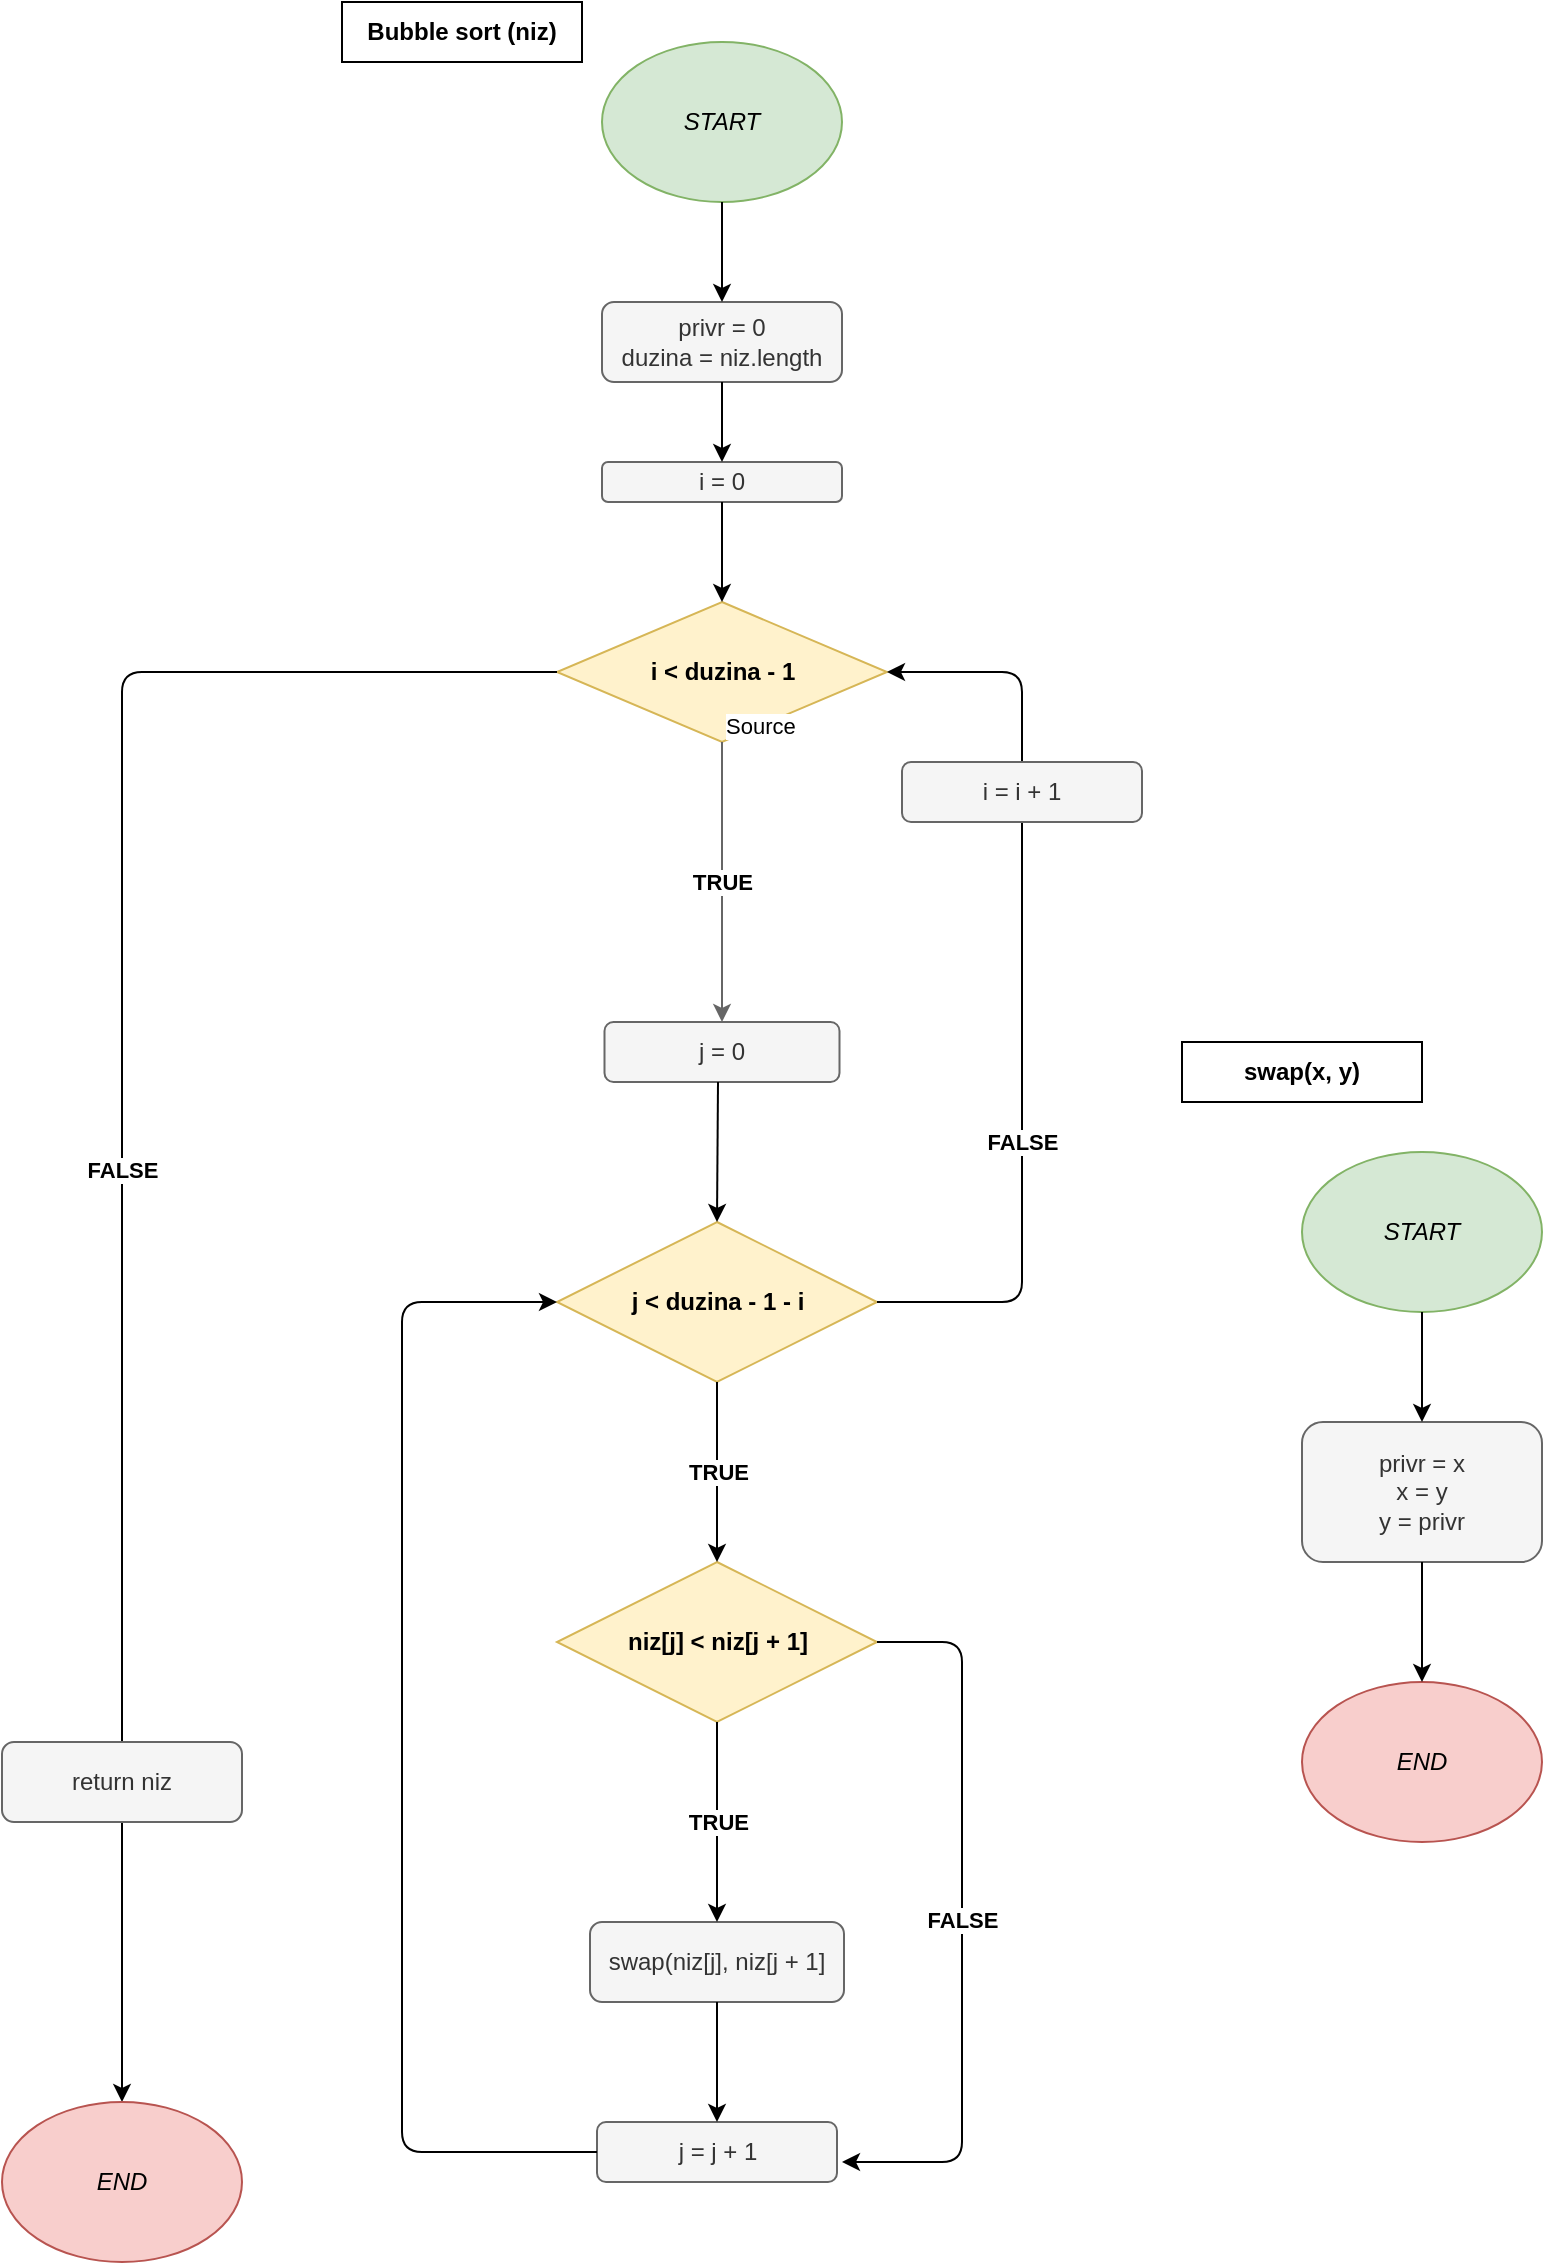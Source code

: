 <mxfile version="13.8.9-1" type="device"><diagram id="Lc5Jzw0h8lblAR60LdrV" name="Page-1"><mxGraphModel dx="1221" dy="645" grid="1" gridSize="10" guides="1" tooltips="1" connect="1" arrows="1" fold="1" page="1" pageScale="1" pageWidth="827" pageHeight="1169" math="0" shadow="0"><root><mxCell id="0"/><mxCell id="1" parent="0"/><mxCell id="ic52s_QcRB8-T7W53zHC-1" value="&lt;i&gt;START&lt;/i&gt;" style="ellipse;whiteSpace=wrap;html=1;fillColor=#d5e8d4;strokeColor=#82b366;" parent="1" vertex="1"><mxGeometry x="340" y="30" width="120" height="80" as="geometry"/></mxCell><mxCell id="ic52s_QcRB8-T7W53zHC-3" value="privr = 0&lt;br&gt;duzina = niz.length" style="rounded=1;whiteSpace=wrap;html=1;fillColor=#f5f5f5;strokeColor=#666666;fontColor=#333333;" parent="1" vertex="1"><mxGeometry x="340" y="160" width="120" height="40" as="geometry"/></mxCell><mxCell id="ic52s_QcRB8-T7W53zHC-4" value="i = 0" style="rounded=1;whiteSpace=wrap;html=1;fillColor=#f5f5f5;strokeColor=#666666;fontColor=#333333;" parent="1" vertex="1"><mxGeometry x="340" y="240" width="120" height="20" as="geometry"/></mxCell><mxCell id="ic52s_QcRB8-T7W53zHC-5" value="&lt;b&gt;i &amp;lt; duzina - 1&lt;/b&gt;" style="rhombus;whiteSpace=wrap;html=1;fillColor=#fff2cc;strokeColor=#d6b656;" parent="1" vertex="1"><mxGeometry x="317.5" y="310" width="165" height="70" as="geometry"/></mxCell><mxCell id="ic52s_QcRB8-T7W53zHC-6" value="j = 0" style="rounded=1;whiteSpace=wrap;html=1;fillColor=#f5f5f5;strokeColor=#666666;fontColor=#333333;" parent="1" vertex="1"><mxGeometry x="341.25" y="520" width="117.5" height="30" as="geometry"/></mxCell><mxCell id="ic52s_QcRB8-T7W53zHC-7" value="&lt;b&gt;j &amp;lt; duzina - 1 - i&lt;/b&gt;" style="rhombus;whiteSpace=wrap;html=1;fillColor=#fff2cc;strokeColor=#d6b656;" parent="1" vertex="1"><mxGeometry x="317.5" y="620" width="160" height="80" as="geometry"/></mxCell><mxCell id="ic52s_QcRB8-T7W53zHC-8" value="&lt;b&gt;niz[j] &amp;lt; niz[j + 1]&lt;/b&gt;" style="rhombus;whiteSpace=wrap;html=1;fillColor=#fff2cc;strokeColor=#d6b656;" parent="1" vertex="1"><mxGeometry x="317.5" y="790" width="160" height="80" as="geometry"/></mxCell><mxCell id="ic52s_QcRB8-T7W53zHC-9" value="swap(niz[j], niz[j + 1]" style="rounded=1;whiteSpace=wrap;html=1;fillColor=#f5f5f5;strokeColor=#666666;fontColor=#333333;" parent="1" vertex="1"><mxGeometry x="334" y="970" width="127" height="40" as="geometry"/></mxCell><mxCell id="ic52s_QcRB8-T7W53zHC-11" value="" style="endArrow=classic;html=1;exitX=0;exitY=0.5;exitDx=0;exitDy=0;entryX=0.5;entryY=0;entryDx=0;entryDy=0;" parent="1" source="ic52s_QcRB8-T7W53zHC-5" target="ic52s_QcRB8-T7W53zHC-24" edge="1"><mxGeometry relative="1" as="geometry"><mxPoint x="290" y="259.5" as="sourcePoint"/><mxPoint x="550" y="600" as="targetPoint"/><Array as="points"><mxPoint x="100" y="345"/></Array></mxGeometry></mxCell><mxCell id="ic52s_QcRB8-T7W53zHC-12" value="&lt;b&gt;FALSE&lt;/b&gt;" style="edgeLabel;resizable=0;html=1;align=center;verticalAlign=middle;" parent="ic52s_QcRB8-T7W53zHC-11" connectable="0" vertex="1"><mxGeometry relative="1" as="geometry"/></mxCell><mxCell id="ic52s_QcRB8-T7W53zHC-24" value="&lt;i&gt;END&lt;/i&gt;" style="ellipse;whiteSpace=wrap;html=1;fillColor=#f8cecc;strokeColor=#b85450;" parent="1" vertex="1"><mxGeometry x="40" y="1060" width="120" height="80" as="geometry"/></mxCell><mxCell id="ic52s_QcRB8-T7W53zHC-25" value="j = j + 1" style="rounded=1;whiteSpace=wrap;html=1;fillColor=#f5f5f5;strokeColor=#666666;fontColor=#333333;" parent="1" vertex="1"><mxGeometry x="337.5" y="1070" width="120" height="30" as="geometry"/></mxCell><mxCell id="sDl9jaJseTCpmU5DqheZ-1" value="" style="endArrow=classic;html=1;exitX=0.5;exitY=1;exitDx=0;exitDy=0;entryX=0.5;entryY=0;entryDx=0;entryDy=0;" parent="1" source="ic52s_QcRB8-T7W53zHC-1" target="ic52s_QcRB8-T7W53zHC-3" edge="1"><mxGeometry width="50" height="50" relative="1" as="geometry"><mxPoint x="390" y="320" as="sourcePoint"/><mxPoint x="397" y="160" as="targetPoint"/></mxGeometry></mxCell><mxCell id="sDl9jaJseTCpmU5DqheZ-5" value="" style="endArrow=classic;html=1;exitX=0.5;exitY=1;exitDx=0;exitDy=0;entryX=0.5;entryY=0;entryDx=0;entryDy=0;" parent="1" source="ic52s_QcRB8-T7W53zHC-4" target="ic52s_QcRB8-T7W53zHC-5" edge="1"><mxGeometry width="50" height="50" relative="1" as="geometry"><mxPoint x="390" y="320" as="sourcePoint"/><mxPoint x="440" y="270" as="targetPoint"/></mxGeometry></mxCell><mxCell id="sDl9jaJseTCpmU5DqheZ-6" value="" style="endArrow=classic;html=1;exitX=0.5;exitY=1;exitDx=0;exitDy=0;" parent="1" source="ic52s_QcRB8-T7W53zHC-3" target="ic52s_QcRB8-T7W53zHC-4" edge="1"><mxGeometry width="50" height="50" relative="1" as="geometry"><mxPoint x="390" y="320" as="sourcePoint"/><mxPoint x="440" y="270" as="targetPoint"/></mxGeometry></mxCell><mxCell id="sDl9jaJseTCpmU5DqheZ-8" value="" style="endArrow=classic;html=1;entryX=0.5;entryY=0;entryDx=0;entryDy=0;" parent="1" target="ic52s_QcRB8-T7W53zHC-7" edge="1"><mxGeometry width="50" height="50" relative="1" as="geometry"><mxPoint x="398" y="550" as="sourcePoint"/><mxPoint x="440" y="570" as="targetPoint"/></mxGeometry></mxCell><mxCell id="sDl9jaJseTCpmU5DqheZ-11" value="" style="endArrow=classic;html=1;exitX=0.5;exitY=1;exitDx=0;exitDy=0;entryX=0.5;entryY=0;entryDx=0;entryDy=0;" parent="1" source="ic52s_QcRB8-T7W53zHC-9" target="ic52s_QcRB8-T7W53zHC-25" edge="1"><mxGeometry width="50" height="50" relative="1" as="geometry"><mxPoint x="390" y="920" as="sourcePoint"/><mxPoint x="440" y="870" as="targetPoint"/></mxGeometry></mxCell><mxCell id="sDl9jaJseTCpmU5DqheZ-20" value="&lt;b&gt;TRUE&lt;/b&gt;" style="endArrow=classic;html=1;exitX=0.5;exitY=1;exitDx=0;exitDy=0;fillColor=#f5f5f5;strokeColor=#666666;entryX=0.5;entryY=0;entryDx=0;entryDy=0;" parent="1" source="ic52s_QcRB8-T7W53zHC-5" target="ic52s_QcRB8-T7W53zHC-6" edge="1"><mxGeometry relative="1" as="geometry"><mxPoint x="330" y="390" as="sourcePoint"/><mxPoint x="380" y="430" as="targetPoint"/></mxGeometry></mxCell><mxCell id="sDl9jaJseTCpmU5DqheZ-21" value="&lt;b&gt;TRUE&lt;/b&gt;" style="edgeLabel;resizable=0;html=1;align=center;verticalAlign=middle;" parent="sDl9jaJseTCpmU5DqheZ-20" connectable="0" vertex="1"><mxGeometry relative="1" as="geometry"/></mxCell><mxCell id="sDl9jaJseTCpmU5DqheZ-22" value="Source" style="edgeLabel;resizable=0;html=1;align=left;verticalAlign=bottom;" parent="sDl9jaJseTCpmU5DqheZ-20" connectable="0" vertex="1"><mxGeometry x="-1" relative="1" as="geometry"/></mxCell><mxCell id="sDl9jaJseTCpmU5DqheZ-30" value="" style="endArrow=classic;html=1;exitX=0.5;exitY=1;exitDx=0;exitDy=0;entryX=0.5;entryY=0;entryDx=0;entryDy=0;" parent="1" source="ic52s_QcRB8-T7W53zHC-7" target="ic52s_QcRB8-T7W53zHC-8" edge="1"><mxGeometry relative="1" as="geometry"><mxPoint x="360" y="790" as="sourcePoint"/><mxPoint x="460" y="790" as="targetPoint"/></mxGeometry></mxCell><mxCell id="sDl9jaJseTCpmU5DqheZ-31" value="&lt;b&gt;TRUE&lt;/b&gt;" style="edgeLabel;resizable=0;html=1;align=center;verticalAlign=middle;" parent="sDl9jaJseTCpmU5DqheZ-30" connectable="0" vertex="1"><mxGeometry relative="1" as="geometry"/></mxCell><mxCell id="sDl9jaJseTCpmU5DqheZ-32" value="&lt;b&gt;TRUE&lt;/b&gt;" style="endArrow=classic;html=1;exitX=0.5;exitY=1;exitDx=0;exitDy=0;entryX=0.5;entryY=0;entryDx=0;entryDy=0;" parent="1" source="ic52s_QcRB8-T7W53zHC-8" target="ic52s_QcRB8-T7W53zHC-9" edge="1"><mxGeometry relative="1" as="geometry"><mxPoint x="360" y="890" as="sourcePoint"/><mxPoint x="460" y="890" as="targetPoint"/></mxGeometry></mxCell><mxCell id="sDl9jaJseTCpmU5DqheZ-33" value="&lt;b&gt;TRUE&lt;/b&gt;" style="edgeLabel;resizable=0;html=1;align=center;verticalAlign=middle;" parent="sDl9jaJseTCpmU5DqheZ-32" connectable="0" vertex="1"><mxGeometry relative="1" as="geometry"/></mxCell><mxCell id="sDl9jaJseTCpmU5DqheZ-36" value="" style="endArrow=classic;html=1;exitX=1;exitY=0.5;exitDx=0;exitDy=0;" parent="1" source="ic52s_QcRB8-T7W53zHC-8" edge="1"><mxGeometry relative="1" as="geometry"><mxPoint x="360" y="890" as="sourcePoint"/><mxPoint x="460" y="1090" as="targetPoint"/><Array as="points"><mxPoint x="520" y="830"/><mxPoint x="520" y="1090"/></Array></mxGeometry></mxCell><mxCell id="sDl9jaJseTCpmU5DqheZ-37" value="&lt;b&gt;FALSE&lt;/b&gt;" style="edgeLabel;resizable=0;html=1;align=center;verticalAlign=middle;" parent="sDl9jaJseTCpmU5DqheZ-36" connectable="0" vertex="1"><mxGeometry relative="1" as="geometry"/></mxCell><mxCell id="sDl9jaJseTCpmU5DqheZ-38" value="" style="endArrow=classic;html=1;exitX=0;exitY=0.5;exitDx=0;exitDy=0;entryX=0;entryY=0.5;entryDx=0;entryDy=0;" parent="1" source="ic52s_QcRB8-T7W53zHC-25" target="ic52s_QcRB8-T7W53zHC-7" edge="1"><mxGeometry width="50" height="50" relative="1" as="geometry"><mxPoint x="390" y="910" as="sourcePoint"/><mxPoint x="240" y="660" as="targetPoint"/><Array as="points"><mxPoint x="240" y="1085"/><mxPoint x="240" y="660"/></Array></mxGeometry></mxCell><mxCell id="sDl9jaJseTCpmU5DqheZ-41" value="&lt;b&gt;FALSE&lt;/b&gt;" style="endArrow=classic;html=1;exitX=1;exitY=0.5;exitDx=0;exitDy=0;entryX=1;entryY=0.5;entryDx=0;entryDy=0;" parent="1" source="ic52s_QcRB8-T7W53zHC-7" target="ic52s_QcRB8-T7W53zHC-5" edge="1"><mxGeometry x="-0.33" relative="1" as="geometry"><mxPoint x="360" y="590" as="sourcePoint"/><mxPoint x="580" y="370" as="targetPoint"/><Array as="points"><mxPoint x="550" y="660"/><mxPoint x="550" y="520"/><mxPoint x="550" y="345"/></Array><mxPoint as="offset"/></mxGeometry></mxCell><mxCell id="sDl9jaJseTCpmU5DqheZ-43" value="i = i + 1" style="rounded=1;whiteSpace=wrap;html=1;fillColor=#f5f5f5;strokeColor=#666666;fontColor=#333333;" parent="1" vertex="1"><mxGeometry x="490" y="390" width="120" height="30" as="geometry"/></mxCell><mxCell id="n7Qq0mFujL4-JTGMxwsT-1" value="&lt;i&gt;START&lt;/i&gt;" style="ellipse;whiteSpace=wrap;html=1;fillColor=#d5e8d4;strokeColor=#82b366;" parent="1" vertex="1"><mxGeometry x="690" y="585" width="120" height="80" as="geometry"/></mxCell><mxCell id="n7Qq0mFujL4-JTGMxwsT-2" value="privr = x&lt;br&gt;x = y&lt;br&gt;y = privr" style="rounded=1;whiteSpace=wrap;html=1;fillColor=#f5f5f5;strokeColor=#666666;fontColor=#333333;" parent="1" vertex="1"><mxGeometry x="690" y="720" width="120" height="70" as="geometry"/></mxCell><mxCell id="n7Qq0mFujL4-JTGMxwsT-3" value="&lt;i&gt;END&lt;/i&gt;" style="ellipse;whiteSpace=wrap;html=1;fillColor=#f8cecc;strokeColor=#b85450;" parent="1" vertex="1"><mxGeometry x="690" y="850" width="120" height="80" as="geometry"/></mxCell><mxCell id="n7Qq0mFujL4-JTGMxwsT-4" value="" style="endArrow=classic;html=1;entryX=0.5;entryY=0;entryDx=0;entryDy=0;" parent="1" target="n7Qq0mFujL4-JTGMxwsT-2" edge="1"><mxGeometry width="50" height="50" relative="1" as="geometry"><mxPoint x="750" y="665" as="sourcePoint"/><mxPoint x="800" y="615" as="targetPoint"/></mxGeometry></mxCell><mxCell id="n7Qq0mFujL4-JTGMxwsT-5" value="" style="endArrow=classic;html=1;exitX=0.5;exitY=1;exitDx=0;exitDy=0;entryX=0.5;entryY=0;entryDx=0;entryDy=0;" parent="1" source="n7Qq0mFujL4-JTGMxwsT-2" target="n7Qq0mFujL4-JTGMxwsT-3" edge="1"><mxGeometry width="50" height="50" relative="1" as="geometry"><mxPoint x="390" y="690" as="sourcePoint"/><mxPoint x="440" y="640" as="targetPoint"/></mxGeometry></mxCell><mxCell id="n7Qq0mFujL4-JTGMxwsT-6" value="&lt;b&gt;Bubble sort (niz)&lt;/b&gt;" style="rounded=0;whiteSpace=wrap;html=1;" parent="1" vertex="1"><mxGeometry x="210" y="10" width="120" height="30" as="geometry"/></mxCell><mxCell id="n7Qq0mFujL4-JTGMxwsT-8" value="&lt;b&gt;swap(x, y)&lt;/b&gt;" style="rounded=0;whiteSpace=wrap;html=1;" parent="1" vertex="1"><mxGeometry x="630" y="530" width="120" height="30" as="geometry"/></mxCell><mxCell id="BXlfFesRtgbTWByZ_64w-1" value="return niz" style="rounded=1;whiteSpace=wrap;html=1;fillColor=#f5f5f5;strokeColor=#666666;fontColor=#333333;" vertex="1" parent="1"><mxGeometry x="40" y="880" width="120" height="40" as="geometry"/></mxCell></root></mxGraphModel></diagram></mxfile>